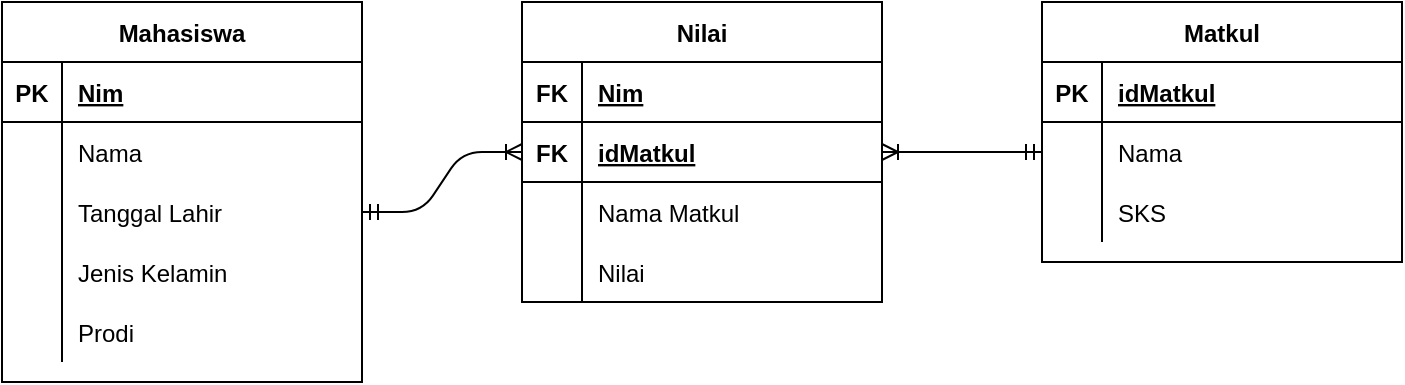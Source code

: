 <mxfile version="13.9.9" type="device"><diagram id="f1VM2bdvjT1VJmjMgtCM" name="Page-1"><mxGraphModel dx="1422" dy="814" grid="0" gridSize="10" guides="1" tooltips="1" connect="1" arrows="1" fold="1" page="1" pageScale="1" pageWidth="850" pageHeight="1100" math="0" shadow="0"><root><mxCell id="0"/><mxCell id="1" parent="0"/><mxCell id="rigRoZ5acwG-jerf9aBF-11" value="Mahasiswa" style="shape=table;startSize=30;container=1;collapsible=1;childLayout=tableLayout;fixedRows=1;rowLines=0;fontStyle=1;align=center;resizeLast=1;" parent="1" vertex="1"><mxGeometry x="60" y="280" width="180" height="190" as="geometry"/></mxCell><mxCell id="rigRoZ5acwG-jerf9aBF-12" value="" style="shape=partialRectangle;collapsible=0;dropTarget=0;pointerEvents=0;fillColor=none;top=0;left=0;bottom=1;right=0;points=[[0,0.5],[1,0.5]];portConstraint=eastwest;" parent="rigRoZ5acwG-jerf9aBF-11" vertex="1"><mxGeometry y="30" width="180" height="30" as="geometry"/></mxCell><mxCell id="rigRoZ5acwG-jerf9aBF-13" value="PK" style="shape=partialRectangle;connectable=0;fillColor=none;top=0;left=0;bottom=0;right=0;fontStyle=1;overflow=hidden;" parent="rigRoZ5acwG-jerf9aBF-12" vertex="1"><mxGeometry width="30" height="30" as="geometry"/></mxCell><mxCell id="rigRoZ5acwG-jerf9aBF-14" value="Nim" style="shape=partialRectangle;connectable=0;fillColor=none;top=0;left=0;bottom=0;right=0;align=left;spacingLeft=6;fontStyle=5;overflow=hidden;" parent="rigRoZ5acwG-jerf9aBF-12" vertex="1"><mxGeometry x="30" width="150" height="30" as="geometry"/></mxCell><mxCell id="rigRoZ5acwG-jerf9aBF-15" value="" style="shape=partialRectangle;collapsible=0;dropTarget=0;pointerEvents=0;fillColor=none;top=0;left=0;bottom=0;right=0;points=[[0,0.5],[1,0.5]];portConstraint=eastwest;" parent="rigRoZ5acwG-jerf9aBF-11" vertex="1"><mxGeometry y="60" width="180" height="30" as="geometry"/></mxCell><mxCell id="rigRoZ5acwG-jerf9aBF-16" value="" style="shape=partialRectangle;connectable=0;fillColor=none;top=0;left=0;bottom=0;right=0;editable=1;overflow=hidden;" parent="rigRoZ5acwG-jerf9aBF-15" vertex="1"><mxGeometry width="30" height="30" as="geometry"/></mxCell><mxCell id="rigRoZ5acwG-jerf9aBF-17" value="Nama" style="shape=partialRectangle;connectable=0;fillColor=none;top=0;left=0;bottom=0;right=0;align=left;spacingLeft=6;overflow=hidden;" parent="rigRoZ5acwG-jerf9aBF-15" vertex="1"><mxGeometry x="30" width="150" height="30" as="geometry"/></mxCell><mxCell id="rigRoZ5acwG-jerf9aBF-18" value="" style="shape=partialRectangle;collapsible=0;dropTarget=0;pointerEvents=0;fillColor=none;top=0;left=0;bottom=0;right=0;points=[[0,0.5],[1,0.5]];portConstraint=eastwest;" parent="rigRoZ5acwG-jerf9aBF-11" vertex="1"><mxGeometry y="90" width="180" height="30" as="geometry"/></mxCell><mxCell id="rigRoZ5acwG-jerf9aBF-19" value="" style="shape=partialRectangle;connectable=0;fillColor=none;top=0;left=0;bottom=0;right=0;editable=1;overflow=hidden;" parent="rigRoZ5acwG-jerf9aBF-18" vertex="1"><mxGeometry width="30" height="30" as="geometry"/></mxCell><mxCell id="rigRoZ5acwG-jerf9aBF-20" value="Tanggal Lahir" style="shape=partialRectangle;connectable=0;fillColor=none;top=0;left=0;bottom=0;right=0;align=left;spacingLeft=6;overflow=hidden;" parent="rigRoZ5acwG-jerf9aBF-18" vertex="1"><mxGeometry x="30" width="150" height="30" as="geometry"/></mxCell><mxCell id="rigRoZ5acwG-jerf9aBF-21" value="" style="shape=partialRectangle;collapsible=0;dropTarget=0;pointerEvents=0;fillColor=none;top=0;left=0;bottom=0;right=0;points=[[0,0.5],[1,0.5]];portConstraint=eastwest;" parent="rigRoZ5acwG-jerf9aBF-11" vertex="1"><mxGeometry y="120" width="180" height="30" as="geometry"/></mxCell><mxCell id="rigRoZ5acwG-jerf9aBF-22" value="" style="shape=partialRectangle;connectable=0;fillColor=none;top=0;left=0;bottom=0;right=0;editable=1;overflow=hidden;" parent="rigRoZ5acwG-jerf9aBF-21" vertex="1"><mxGeometry width="30" height="30" as="geometry"/></mxCell><mxCell id="rigRoZ5acwG-jerf9aBF-23" value="Jenis Kelamin" style="shape=partialRectangle;connectable=0;fillColor=none;top=0;left=0;bottom=0;right=0;align=left;spacingLeft=6;overflow=hidden;" parent="rigRoZ5acwG-jerf9aBF-21" vertex="1"><mxGeometry x="30" width="150" height="30" as="geometry"/></mxCell><mxCell id="rigRoZ5acwG-jerf9aBF-27" value="" style="shape=partialRectangle;collapsible=0;dropTarget=0;pointerEvents=0;fillColor=none;top=0;left=0;bottom=0;right=0;points=[[0,0.5],[1,0.5]];portConstraint=eastwest;" parent="rigRoZ5acwG-jerf9aBF-11" vertex="1"><mxGeometry y="150" width="180" height="30" as="geometry"/></mxCell><mxCell id="rigRoZ5acwG-jerf9aBF-28" value="" style="shape=partialRectangle;connectable=0;fillColor=none;top=0;left=0;bottom=0;right=0;editable=1;overflow=hidden;" parent="rigRoZ5acwG-jerf9aBF-27" vertex="1"><mxGeometry width="30" height="30" as="geometry"/></mxCell><mxCell id="rigRoZ5acwG-jerf9aBF-29" value="Prodi" style="shape=partialRectangle;connectable=0;fillColor=none;top=0;left=0;bottom=0;right=0;align=left;spacingLeft=6;overflow=hidden;" parent="rigRoZ5acwG-jerf9aBF-27" vertex="1"><mxGeometry x="30" width="150" height="30" as="geometry"/></mxCell><mxCell id="rigRoZ5acwG-jerf9aBF-30" value="Matkul" style="shape=table;startSize=30;container=1;collapsible=1;childLayout=tableLayout;fixedRows=1;rowLines=0;fontStyle=1;align=center;resizeLast=1;" parent="1" vertex="1"><mxGeometry x="580" y="280" width="180" height="130" as="geometry"/></mxCell><mxCell id="rigRoZ5acwG-jerf9aBF-31" value="" style="shape=partialRectangle;collapsible=0;dropTarget=0;pointerEvents=0;fillColor=none;top=0;left=0;bottom=1;right=0;points=[[0,0.5],[1,0.5]];portConstraint=eastwest;" parent="rigRoZ5acwG-jerf9aBF-30" vertex="1"><mxGeometry y="30" width="180" height="30" as="geometry"/></mxCell><mxCell id="rigRoZ5acwG-jerf9aBF-32" value="PK" style="shape=partialRectangle;connectable=0;fillColor=none;top=0;left=0;bottom=0;right=0;fontStyle=1;overflow=hidden;" parent="rigRoZ5acwG-jerf9aBF-31" vertex="1"><mxGeometry width="30" height="30" as="geometry"/></mxCell><mxCell id="rigRoZ5acwG-jerf9aBF-33" value="idMatkul" style="shape=partialRectangle;connectable=0;fillColor=none;top=0;left=0;bottom=0;right=0;align=left;spacingLeft=6;fontStyle=5;overflow=hidden;" parent="rigRoZ5acwG-jerf9aBF-31" vertex="1"><mxGeometry x="30" width="150" height="30" as="geometry"/></mxCell><mxCell id="rigRoZ5acwG-jerf9aBF-34" value="" style="shape=partialRectangle;collapsible=0;dropTarget=0;pointerEvents=0;fillColor=none;top=0;left=0;bottom=0;right=0;points=[[0,0.5],[1,0.5]];portConstraint=eastwest;" parent="rigRoZ5acwG-jerf9aBF-30" vertex="1"><mxGeometry y="60" width="180" height="30" as="geometry"/></mxCell><mxCell id="rigRoZ5acwG-jerf9aBF-35" value="" style="shape=partialRectangle;connectable=0;fillColor=none;top=0;left=0;bottom=0;right=0;editable=1;overflow=hidden;" parent="rigRoZ5acwG-jerf9aBF-34" vertex="1"><mxGeometry width="30" height="30" as="geometry"/></mxCell><mxCell id="rigRoZ5acwG-jerf9aBF-36" value="Nama" style="shape=partialRectangle;connectable=0;fillColor=none;top=0;left=0;bottom=0;right=0;align=left;spacingLeft=6;overflow=hidden;" parent="rigRoZ5acwG-jerf9aBF-34" vertex="1"><mxGeometry x="30" width="150" height="30" as="geometry"/></mxCell><mxCell id="rigRoZ5acwG-jerf9aBF-37" value="" style="shape=partialRectangle;collapsible=0;dropTarget=0;pointerEvents=0;fillColor=none;top=0;left=0;bottom=0;right=0;points=[[0,0.5],[1,0.5]];portConstraint=eastwest;" parent="rigRoZ5acwG-jerf9aBF-30" vertex="1"><mxGeometry y="90" width="180" height="30" as="geometry"/></mxCell><mxCell id="rigRoZ5acwG-jerf9aBF-38" value="" style="shape=partialRectangle;connectable=0;fillColor=none;top=0;left=0;bottom=0;right=0;editable=1;overflow=hidden;" parent="rigRoZ5acwG-jerf9aBF-37" vertex="1"><mxGeometry width="30" height="30" as="geometry"/></mxCell><mxCell id="rigRoZ5acwG-jerf9aBF-39" value="SKS" style="shape=partialRectangle;connectable=0;fillColor=none;top=0;left=0;bottom=0;right=0;align=left;spacingLeft=6;overflow=hidden;" parent="rigRoZ5acwG-jerf9aBF-37" vertex="1"><mxGeometry x="30" width="150" height="30" as="geometry"/></mxCell><mxCell id="rigRoZ5acwG-jerf9aBF-46" value="Nilai" style="shape=table;startSize=30;container=1;collapsible=1;childLayout=tableLayout;fixedRows=1;rowLines=0;fontStyle=1;align=center;resizeLast=1;" parent="1" vertex="1"><mxGeometry x="320" y="280" width="180" height="150" as="geometry"><mxRectangle x="360" y="280" width="60" height="30" as="alternateBounds"/></mxGeometry></mxCell><mxCell id="rigRoZ5acwG-jerf9aBF-47" value="" style="shape=partialRectangle;collapsible=0;dropTarget=0;pointerEvents=0;fillColor=none;top=0;left=0;bottom=1;right=0;points=[[0,0.5],[1,0.5]];portConstraint=eastwest;" parent="rigRoZ5acwG-jerf9aBF-46" vertex="1"><mxGeometry y="30" width="180" height="30" as="geometry"/></mxCell><mxCell id="rigRoZ5acwG-jerf9aBF-48" value="FK" style="shape=partialRectangle;connectable=0;fillColor=none;top=0;left=0;bottom=0;right=0;fontStyle=1;overflow=hidden;" parent="rigRoZ5acwG-jerf9aBF-47" vertex="1"><mxGeometry width="30" height="30" as="geometry"/></mxCell><mxCell id="rigRoZ5acwG-jerf9aBF-49" value="Nim" style="shape=partialRectangle;connectable=0;fillColor=none;top=0;left=0;bottom=0;right=0;align=left;spacingLeft=6;fontStyle=5;overflow=hidden;" parent="rigRoZ5acwG-jerf9aBF-47" vertex="1"><mxGeometry x="30" width="150" height="30" as="geometry"/></mxCell><mxCell id="rigRoZ5acwG-jerf9aBF-61" value="" style="shape=partialRectangle;collapsible=0;dropTarget=0;pointerEvents=0;fillColor=none;top=0;left=0;bottom=1;right=0;points=[[0,0.5],[1,0.5]];portConstraint=eastwest;" parent="rigRoZ5acwG-jerf9aBF-46" vertex="1"><mxGeometry y="60" width="180" height="30" as="geometry"/></mxCell><mxCell id="rigRoZ5acwG-jerf9aBF-62" value="FK" style="shape=partialRectangle;connectable=0;fillColor=none;top=0;left=0;bottom=0;right=0;fontStyle=1;overflow=hidden;" parent="rigRoZ5acwG-jerf9aBF-61" vertex="1"><mxGeometry width="30" height="30" as="geometry"/></mxCell><mxCell id="rigRoZ5acwG-jerf9aBF-63" value="idMatkul" style="shape=partialRectangle;connectable=0;fillColor=none;top=0;left=0;bottom=0;right=0;align=left;spacingLeft=6;fontStyle=5;overflow=hidden;" parent="rigRoZ5acwG-jerf9aBF-61" vertex="1"><mxGeometry x="30" width="150" height="30" as="geometry"/></mxCell><mxCell id="rigRoZ5acwG-jerf9aBF-53" value="" style="shape=partialRectangle;collapsible=0;dropTarget=0;pointerEvents=0;fillColor=none;top=0;left=0;bottom=0;right=0;points=[[0,0.5],[1,0.5]];portConstraint=eastwest;" parent="rigRoZ5acwG-jerf9aBF-46" vertex="1"><mxGeometry y="90" width="180" height="30" as="geometry"/></mxCell><mxCell id="rigRoZ5acwG-jerf9aBF-54" value="" style="shape=partialRectangle;connectable=0;fillColor=none;top=0;left=0;bottom=0;right=0;editable=1;overflow=hidden;" parent="rigRoZ5acwG-jerf9aBF-53" vertex="1"><mxGeometry width="30" height="30" as="geometry"/></mxCell><mxCell id="rigRoZ5acwG-jerf9aBF-55" value="Nama Matkul" style="shape=partialRectangle;connectable=0;fillColor=none;top=0;left=0;bottom=0;right=0;align=left;spacingLeft=6;overflow=hidden;" parent="rigRoZ5acwG-jerf9aBF-53" vertex="1"><mxGeometry x="30" width="150" height="30" as="geometry"/></mxCell><mxCell id="QnSXT-57Ppz14SrKGBFV-10" value="" style="shape=partialRectangle;collapsible=0;dropTarget=0;pointerEvents=0;fillColor=none;top=0;left=0;bottom=0;right=0;points=[[0,0.5],[1,0.5]];portConstraint=eastwest;" parent="rigRoZ5acwG-jerf9aBF-46" vertex="1"><mxGeometry y="120" width="180" height="30" as="geometry"/></mxCell><mxCell id="QnSXT-57Ppz14SrKGBFV-11" value="" style="shape=partialRectangle;connectable=0;fillColor=none;top=0;left=0;bottom=0;right=0;editable=1;overflow=hidden;" parent="QnSXT-57Ppz14SrKGBFV-10" vertex="1"><mxGeometry width="30" height="30" as="geometry"/></mxCell><mxCell id="QnSXT-57Ppz14SrKGBFV-12" value="Nilai" style="shape=partialRectangle;connectable=0;fillColor=none;top=0;left=0;bottom=0;right=0;align=left;spacingLeft=6;overflow=hidden;" parent="QnSXT-57Ppz14SrKGBFV-10" vertex="1"><mxGeometry x="30" width="150" height="30" as="geometry"/></mxCell><mxCell id="rigRoZ5acwG-jerf9aBF-64" value="" style="edgeStyle=entityRelationEdgeStyle;fontSize=12;html=1;endArrow=ERoneToMany;startArrow=ERmandOne;exitX=1;exitY=0.5;exitDx=0;exitDy=0;" parent="1" source="rigRoZ5acwG-jerf9aBF-18" target="rigRoZ5acwG-jerf9aBF-61" edge="1"><mxGeometry width="100" height="100" relative="1" as="geometry"><mxPoint x="360" y="440" as="sourcePoint"/><mxPoint x="460" y="340" as="targetPoint"/></mxGeometry></mxCell><mxCell id="rigRoZ5acwG-jerf9aBF-66" value="" style="edgeStyle=entityRelationEdgeStyle;fontSize=12;html=1;endArrow=ERoneToMany;startArrow=ERmandOne;entryX=1;entryY=0.5;entryDx=0;entryDy=0;exitX=0;exitY=0.5;exitDx=0;exitDy=0;" parent="1" source="rigRoZ5acwG-jerf9aBF-34" target="rigRoZ5acwG-jerf9aBF-61" edge="1"><mxGeometry width="100" height="100" relative="1" as="geometry"><mxPoint x="490" y="550" as="sourcePoint"/><mxPoint x="590" y="450" as="targetPoint"/></mxGeometry></mxCell></root></mxGraphModel></diagram></mxfile>